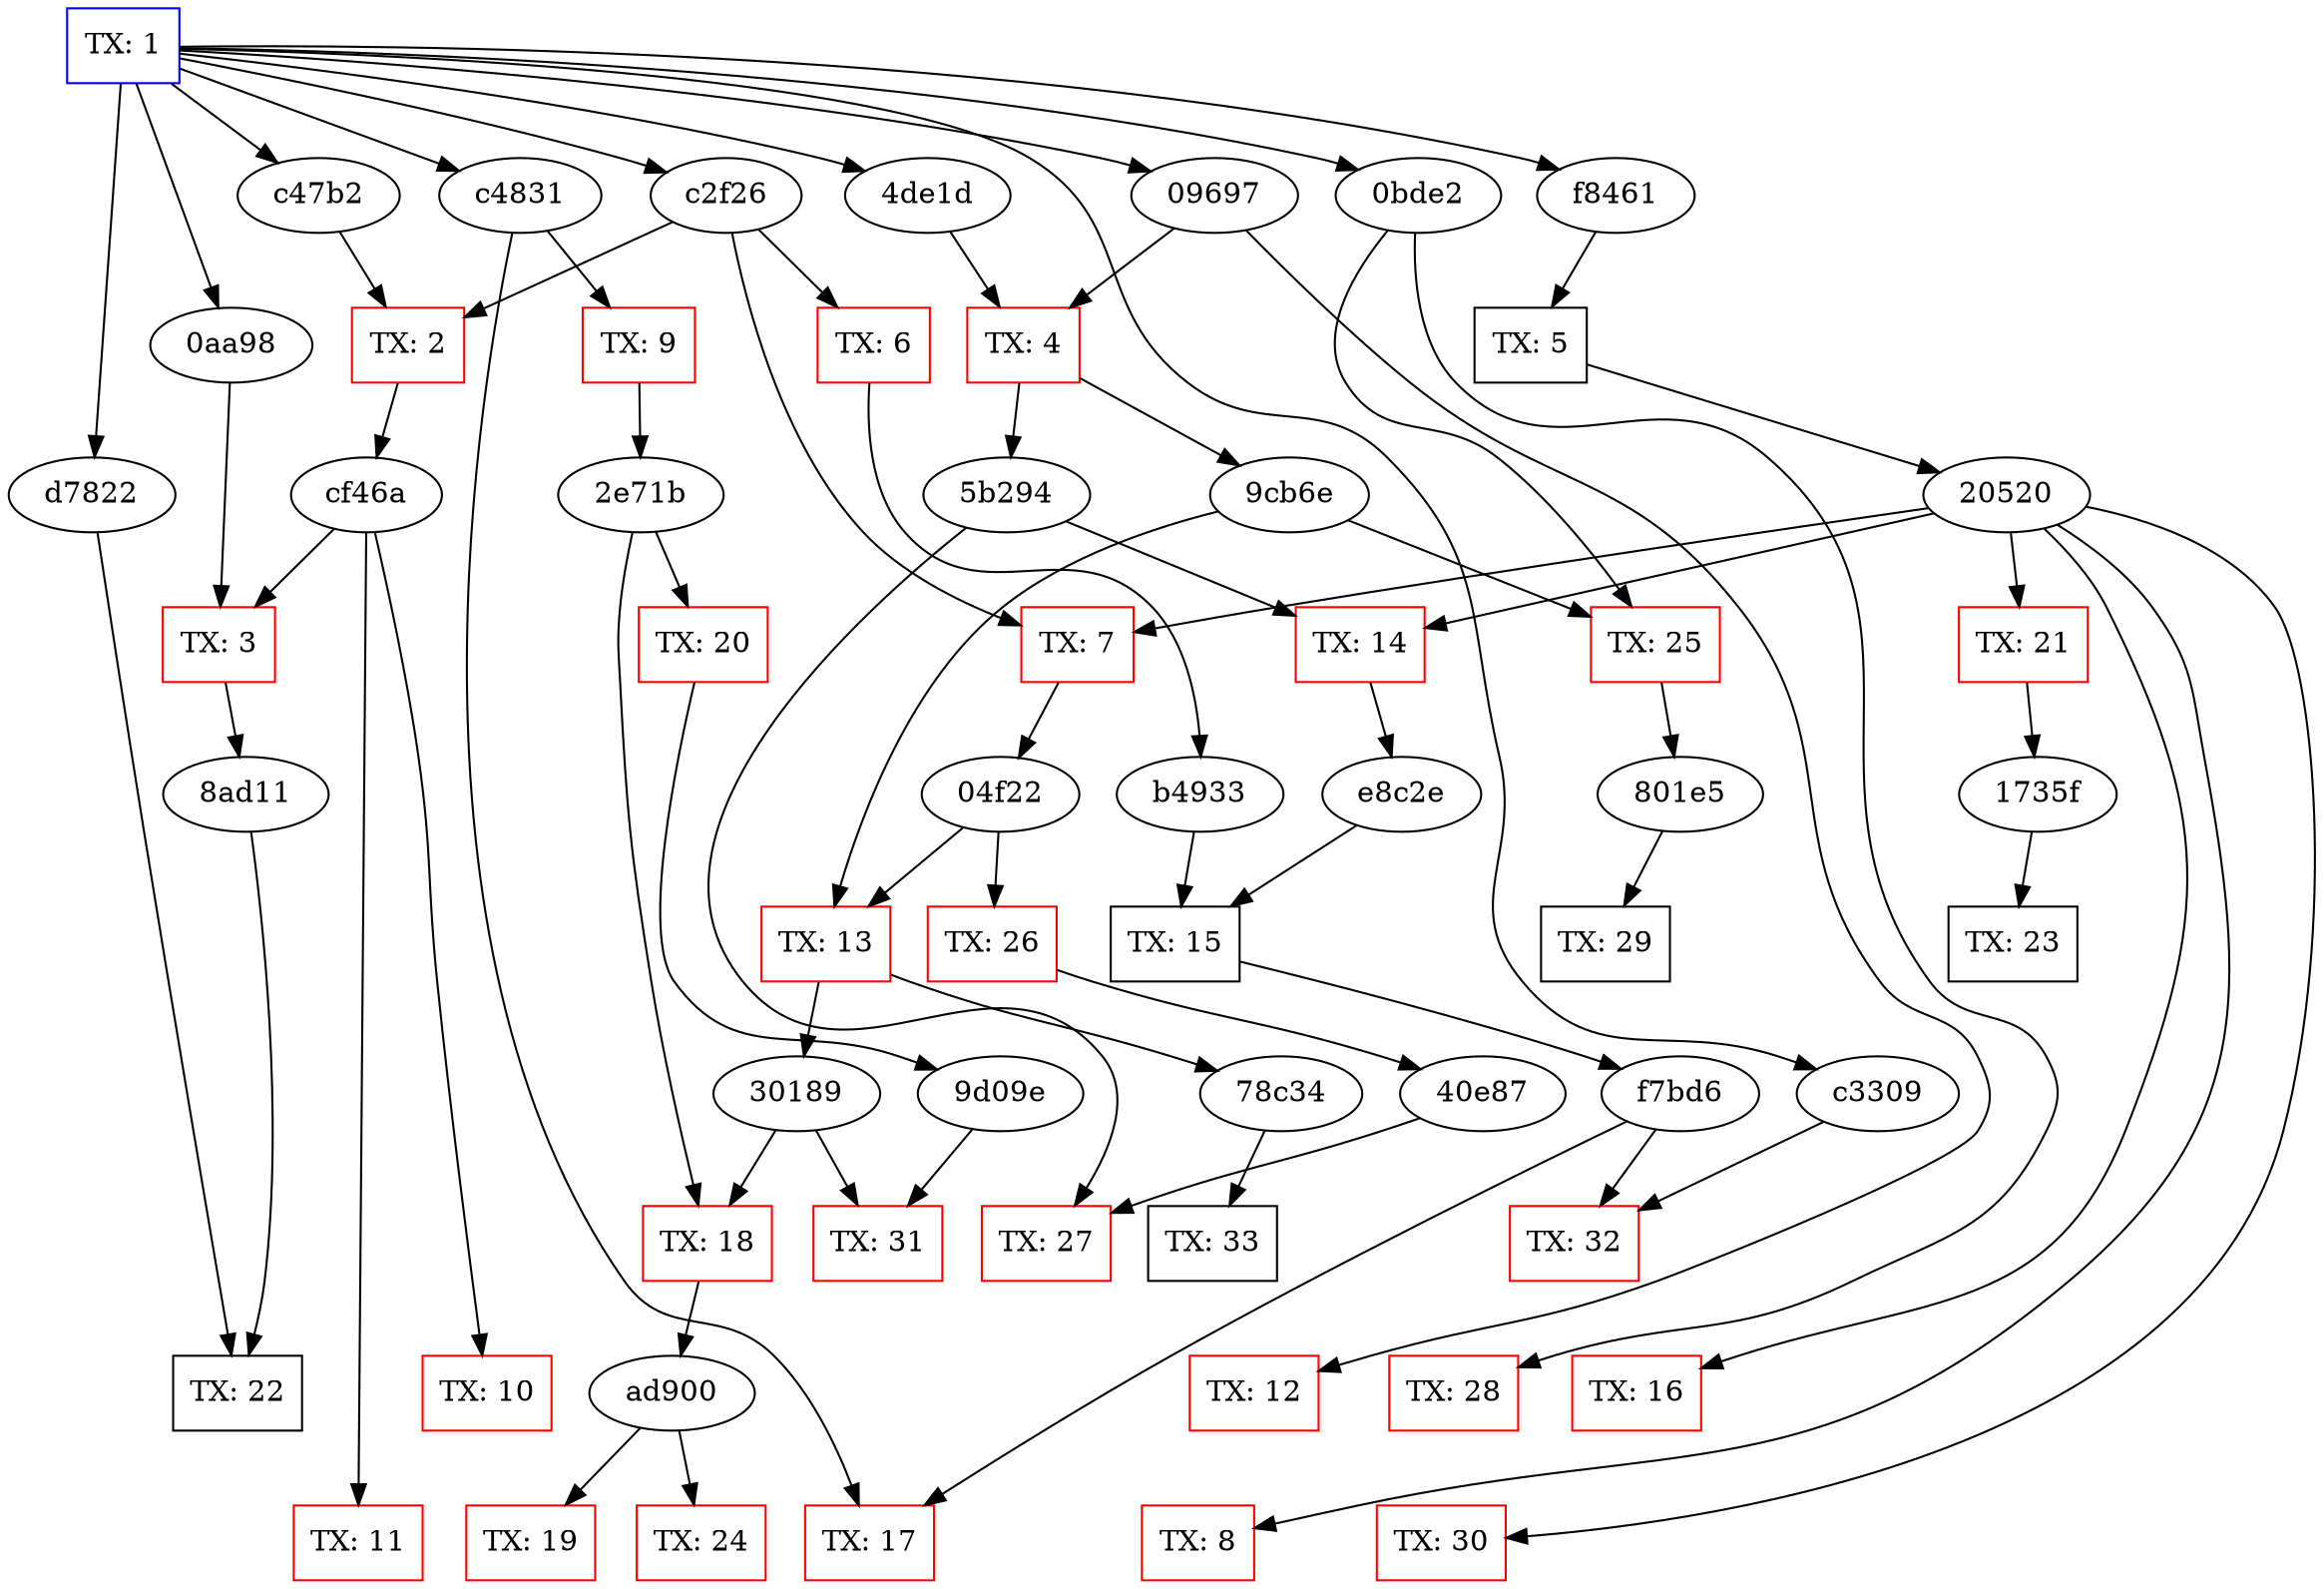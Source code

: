 strict digraph {


	"7077187149155678004" [ label="c47b2",  weight=0 ];

	"7077187149155678004" -> "2" [  weight=0 ];

	"7162242057223943472" [ label="20520",  weight=0 ];

	"7162242057223943472" -> "7" [  weight=0 ];

	"7162242057223943472" -> "8" [  weight=0 ];

	"7162242057223943472" -> "14" [  weight=0 ];

	"7162242057223943472" -> "16" [  weight=0 ];

	"7162242057223943472" -> "21" [  weight=0 ];

	"7162242057223943472" -> "30" [  weight=0 ];

	"30" [ color="red", label="TX: 30", shape="polygon",  weight=0 ];

	"3474017360954340921" [ label="09697",  weight=0 ];

	"3474017360954340921" -> "4" [  weight=0 ];

	"3474017360954340921" -> "12" [  weight=0 ];

	"4121747353112896312" [ label="78c34",  weight=0 ];

	"4121747353112896312" -> "33" [  weight=0 ];

	"33" [ label="TX: 33", shape="polygon",  weight=0 ];

	"4121464593924176180" [ label="b4933",  weight=0 ];

	"4121464593924176180" -> "15" [  weight=0 ];

	"20" [ color="red", label="TX: 20", shape="polygon",  weight=0 ];

	"20" -> "3558745543078916196" [  weight=0 ];

	"3558468645799080240" [ label="30189",  weight=0 ];

	"3558468645799080240" -> "18" [  weight=0 ];

	"3558468645799080240" -> "31" [  weight=0 ];

	"3775478156999418680" [ label="e8c2e",  weight=0 ];

	"3775478156999418680" -> "15" [  weight=0 ];

	"3" [ color="red", label="TX: 3", shape="polygon",  weight=0 ];

	"3" -> "3558237748222583905" [  weight=0 ];

	"21" [ color="red", label="TX: 21", shape="polygon",  weight=0 ];

	"21" -> "7161902506605622071" [  weight=0 ];

	"8" [ color="red", label="TX: 8", shape="polygon",  weight=0 ];

	"26" [ color="red", label="TX: 26", shape="polygon",  weight=0 ];

	"26" -> "3976789758792197424" [  weight=0 ];

	"7378640454006695010" [ label="0bde2",  weight=0 ];

	"7378640454006695010" -> "25" [  weight=0 ];

	"7378640454006695010" -> "28" [  weight=0 ];

	"3977017559461803064" [ label="f8461",  weight=0 ];

	"3977017559461803064" -> "5" [  weight=0 ];

	"7161902506605622071" [ label="1735f",  weight=0 ];

	"7161902506605622071" -> "23" [  weight=0 ];

	"31" [ color="red", label="TX: 31", shape="polygon",  weight=0 ];

	"3846693525063611494" [ label="cf46a",  weight=0 ];

	"3846693525063611494" -> "3" [  weight=0 ];

	"3846693525063611494" -> "10" [  weight=0 ];

	"3846693525063611494" -> "11" [  weight=0 ];

	"14" [ color="red", label="TX: 14", shape="polygon",  weight=0 ];

	"14" -> "3775478156999418680" [  weight=0 ];

	"10" [ color="red", label="TX: 10", shape="polygon",  weight=0 ];

	"7" [ color="red", label="TX: 7", shape="polygon",  weight=0 ];

	"7" -> "7089619516106368564" [  weight=0 ];

	"7075773370472740919" [ label="d7822",  weight=0 ];

	"7075773370472740919" -> "22" [  weight=0 ];

	"7089619516106368564" [ label="04f22",  weight=0 ];

	"7089619516106368564" -> "13" [  weight=0 ];

	"7089619516106368564" -> "26" [  weight=0 ];

	"29" [ label="TX: 29", shape="polygon",  weight=0 ];

	"27" [ color="red", label="TX: 27", shape="polygon",  weight=0 ];

	"1" [ color="blue", label="TX: 1", shape="polygon",  weight=0 ];

	"1" -> "7219332008079734836" [  weight=0 ];

	"1" -> "3977017559461803064" [  weight=0 ];

	"1" -> "4135484476101846372" [  weight=0 ];

	"1" -> "3702348362242221618" [  weight=0 ];

	"1" -> "7364569780481700659" [  weight=0 ];

	"1" -> "7075773370472740919" [  weight=0 ];

	"1" -> "7378640454006695010" [  weight=0 ];

	"1" -> "7077187149155678004" [  weight=0 ];

	"1" -> "3474017360954340921" [  weight=0 ];

	"1" -> "3990812908634857825" [  weight=0 ];

	"25" [ color="red", label="TX: 25", shape="polygon",  weight=0 ];

	"25" -> "3834640501771153712" [  weight=0 ];

	"19" [ color="red", label="TX: 19", shape="polygon",  weight=0 ];

	"3558237748222583905" [ label="8ad11",  weight=0 ];

	"3558237748222583905" -> "22" [  weight=0 ];

	"12" [ color="red", label="TX: 12", shape="polygon",  weight=0 ];

	"23" [ label="TX: 23", shape="polygon",  weight=0 ];

	"5" [ label="TX: 5", shape="polygon",  weight=0 ];

	"5" -> "7162242057223943472" [  weight=0 ];

	"16" [ color="red", label="TX: 16", shape="polygon",  weight=0 ];

	"24" [ color="red", label="TX: 24", shape="polygon",  weight=0 ];

	"28" [ color="red", label="TX: 28", shape="polygon",  weight=0 ];

	"3990812908634857825" [ label="0aa98",  weight=0 ];

	"3990812908634857825" -> "3" [  weight=0 ];

	"3558745543078916196" [ label="9d09e",  weight=0 ];

	"3558745543078916196" -> "31" [  weight=0 ];

	"17" [ color="red", label="TX: 17", shape="polygon",  weight=0 ];

	"7364569780481700659" [ label="c3309",  weight=0 ];

	"7364569780481700659" -> "32" [  weight=0 ];

	"3834640501771153712" [ label="801e5",  weight=0 ];

	"3834640501771153712" -> "29" [  weight=0 ];

	"15" [ label="TX: 15", shape="polygon",  weight=0 ];

	"15" -> "7162474041396453943" [  weight=0 ];

	"6" [ color="red", label="TX: 6", shape="polygon",  weight=0 ];

	"6" -> "4121464593924176180" [  weight=0 ];

	"7149572596029273957" [ label="2e71b",  weight=0 ];

	"7149572596029273957" -> "18" [  weight=0 ];

	"7149572596029273957" -> "20" [  weight=0 ];

	"3976789758792197424" [ label="40e87",  weight=0 ];

	"3976789758792197424" -> "27" [  weight=0 ];

	"3775204201621109092" [ label="ad900",  weight=0 ];

	"3775204201621109092" -> "19" [  weight=0 ];

	"3775204201621109092" -> "24" [  weight=0 ];

	"3990864787477705314" [ label="5b294",  weight=0 ];

	"3990864787477705314" -> "14" [  weight=0 ];

	"3990864787477705314" -> "27" [  weight=0 ];

	"2" [ color="red", label="TX: 2", shape="polygon",  weight=0 ];

	"2" -> "3846693525063611494" [  weight=0 ];

	"9" [ color="red", label="TX: 9", shape="polygon",  weight=0 ];

	"9" -> "7149572596029273957" [  weight=0 ];

	"13" [ color="red", label="TX: 13", shape="polygon",  weight=0 ];

	"13" -> "3558468645799080240" [  weight=0 ];

	"13" -> "4121747353112896312" [  weight=0 ];

	"32" [ color="red", label="TX: 32", shape="polygon",  weight=0 ];

	"18" [ color="red", label="TX: 18", shape="polygon",  weight=0 ];

	"18" -> "3775204201621109092" [  weight=0 ];

	"22" [ label="TX: 22", shape="polygon",  weight=0 ];

	"4135484476101846372" [ label="4de1d",  weight=0 ];

	"4135484476101846372" -> "4" [  weight=0 ];

	"7219332008079734836" [ label="c4831",  weight=0 ];

	"7219332008079734836" -> "9" [  weight=0 ];

	"7219332008079734836" -> "17" [  weight=0 ];

	"7162474041396453943" [ label="f7bd6",  weight=0 ];

	"7162474041396453943" -> "32" [  weight=0 ];

	"7162474041396453943" -> "17" [  weight=0 ];

	"4" [ color="red", label="TX: 4", shape="polygon",  weight=0 ];

	"4" -> "7161396542261584483" [  weight=0 ];

	"4" -> "3990864787477705314" [  weight=0 ];

	"7161396542261584483" [ label="9cb6e",  weight=0 ];

	"7161396542261584483" -> "13" [  weight=0 ];

	"7161396542261584483" -> "25" [  weight=0 ];

	"3702348362242221618" [ label="c2f26",  weight=0 ];

	"3702348362242221618" -> "2" [  weight=0 ];

	"3702348362242221618" -> "6" [  weight=0 ];

	"3702348362242221618" -> "7" [  weight=0 ];

	"11" [ color="red", label="TX: 11", shape="polygon",  weight=0 ];

}
